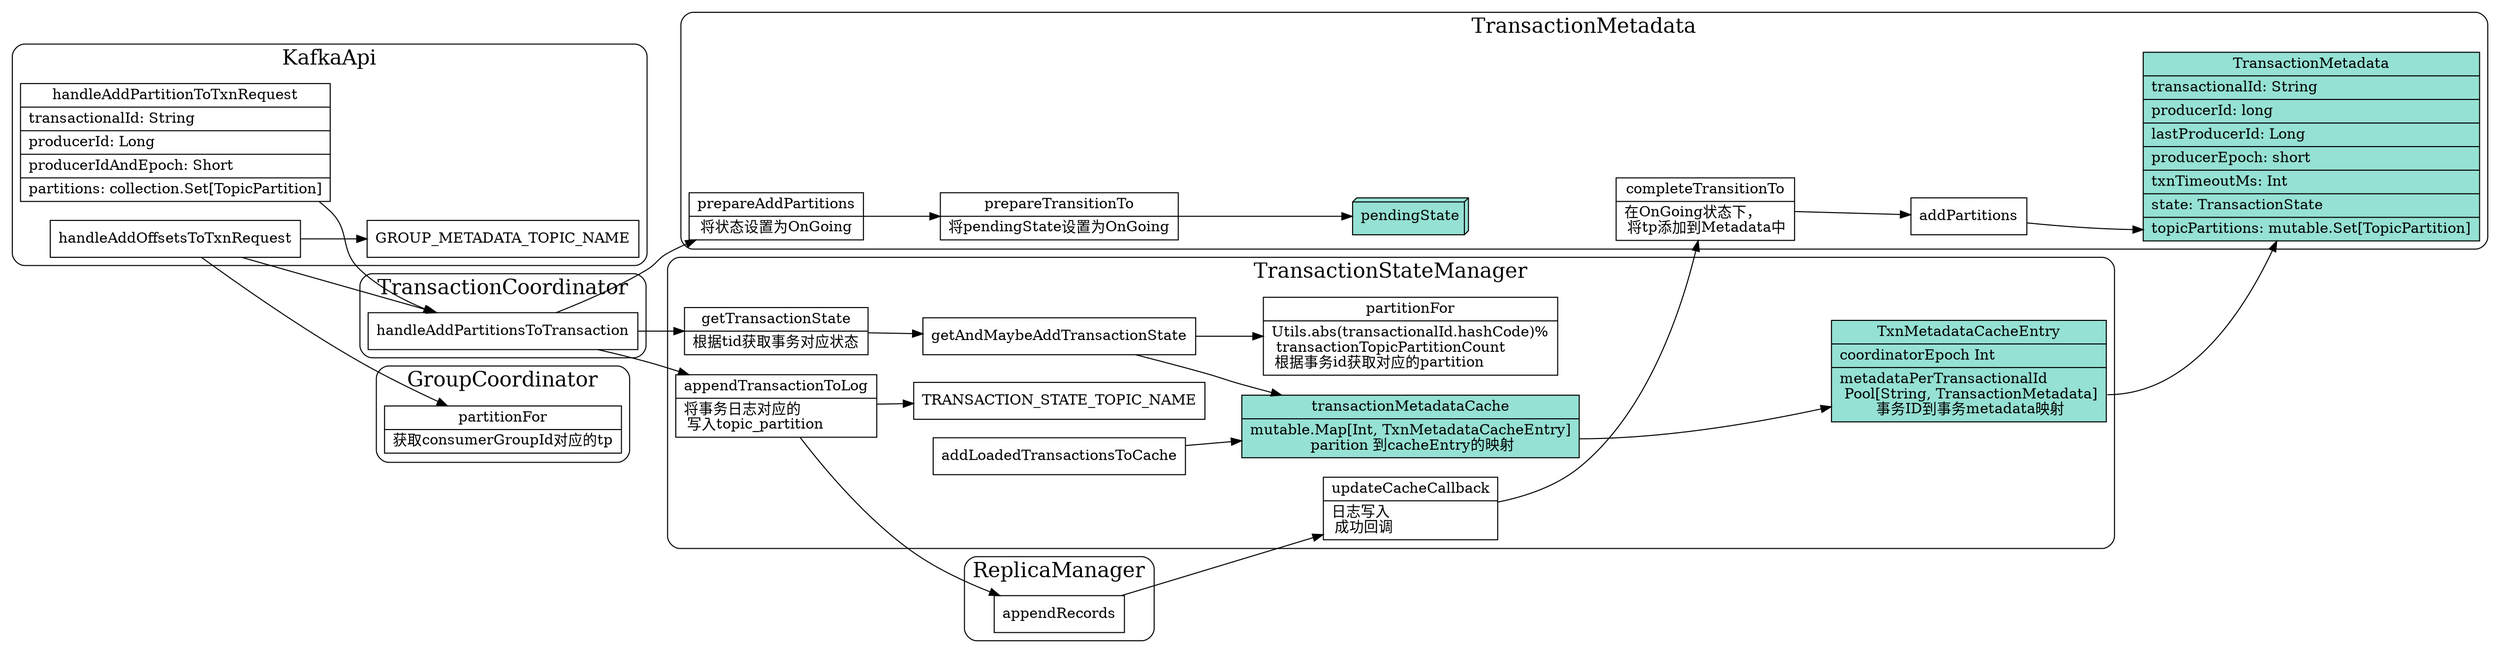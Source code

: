 digraph txnAddPartition {
  node[shape=box;];
  newrank=true;
  rankdir=LR;

  subgraph cluster_ReplicaManager {
    graph[label="ReplicaManager";fontsize=20;style=rounded];
    appendRecords;
  };

  subgraph cluster_TransactionMetadata {
    graph[label="TransactionMetadata";fontsize=20;style=rounded];
    TransactionMetadata[
      fillcolor="#95e1d3";
      style=filled;
      shape="record";
      label="{{
        TransactionMetadata|
        transactionalId: String \l|
        producerId: long \l|
        lastProducerId: Long \l|
        producerEpoch: short \l|
        txnTimeoutMs: Int \l|
        state: TransactionState \l|
        <tp> topicPartitions: mutable.Set[TopicPartition]\l
      }}";
    ];
    prepareAddPartitions[
      shape="record";
      label="{{
        prepareAddPartitions|
        将状态设置为OnGoing
      }}";
    ];
    prepareTransitionTo[
      shape="record";
      label="{{
        prepareTransitionTo|
        将pendingState设置为OnGoing
      }}";
    ];
    completeTransitionTo[
      shape="record";
      label="{{
        completeTransitionTo|
        在OnGoing状态下，\l 
        将tp添加到Metadata中\l
      }}";
    ];
    pendingState[
      fillcolor="#95e1d3";
      style=filled;
      shape="box3d";
      label="pendingState"
    ];
    prepareAddPartitions -> prepareTransitionTo;
    prepareTransitionTo -> pendingState;
    completeTransitionTo -> addPartitions -> TransactionMetadata:tp;
  };

  subgraph cluster_TransactionStateManager {
    graph[label="TransactionStateManager";fontsize=20;style=rounded];
    appendTransactionToLog[
      shape="record";
      label="{{
        appendTransactionToLog|
        将事务日志对应的\l 
        写入topic_partition\l
      }}";
    ];
    getTransactionState[
      shape="record";
      label="{{
        getTransactionState|
        根据tid获取事务对应状态
      }}";
    ];
    transactionMetadataCache[
      fillcolor="#95e1d3";
      style=filled;
      shape="box3d";
      label="transactionMetadataCache"
    ];
    transactionMetadataCache[
      fillcolor="#95e1d3";
      style=filled;
      shape="record";
      label="{{
        transactionMetadataCache|
        <entry>mutable.Map[Int, TxnMetadataCacheEntry]\l
        parition 到cacheEntry的映射
      }}";
    ];
    TxnMetadataCacheEntry[
      shape="record";
      fillcolor="#95e1d3";
      style=filled;
      label="{{
        TxnMetadataCacheEntry|
        coordinatorEpoch Int \l|
        <meta> metadataPerTransactionalId \l 
        Pool[String, TransactionMetadata]\l
        事务ID到事务metadata映射
      }}";
    ];
    partitionFor[
      shape="record";
      label="{{
        partitionFor|
        Utils.abs(transactionalId.hashCode)\%\l transactionTopicPartitionCount 
        \l 根据事务id获取对应的partition\l
      }}";
    ];

    updateCacheCallback[
      shape="record";
      label="{{
        updateCacheCallback|
        日志写入\l 
        成功回调\l
      }}";
    ];
    transactionMetadataCache:entry -> TxnMetadataCacheEntry;
    TxnMetadataCacheEntry:meta -> TransactionMetadata;

    getTransactionState -> getAndMaybeAddTransactionState;
    getAndMaybeAddTransactionState -> {
      transactionMetadataCache;
      partitionFor;
    }

    addLoadedTransactionsToCache -> transactionMetadataCache;
    appendTransactionToLog -> {
      TRANSACTION_STATE_TOPIC_NAME;
      appendRecords;
    };
    appendRecords -> updateCacheCallback -> completeTransitionTo;
  };


  subgraph cluster_TransactionCoordinator {
    graph[label="TransactionCoordinator";fontsize=20;style=rounded];
    handleAddPartitionsToTransaction; 
    
  };
  handleAddPartitionsToTransaction -> {
      getTransactionState;
      appendTransactionToLog;
      prepareAddPartitions;
  }
  subgraph cluster_GroupCoordinator {
    graph[label="GroupCoordinator";fontsize=20;style=rounded];
    gp_partitionFor;
    gp_partitionFor[
      shape="record";
      label="{{
        partitionFor|
        获取consumerGroupId对应的tp
      }}";
    ];
  };

  subgraph cluster_KafkaApi {
    graph[label="KafkaApi";fontsize=20;style=rounded];
    handleAddPartitionToTxnRequest[
      shape="record";
      label="{{
        handleAddPartitionToTxnRequest|
        transactionalId: String\l|
        producerId: Long\l|
        producerIdAndEpoch: Short\l|
        partitions: collection.Set[TopicPartition]\l
      }}";
    ];
    handleAddOffsetsToTxnRequest -> {
      GROUP_METADATA_TOPIC_NAME;
      gp_partitionFor
      handleAddPartitionsToTransaction;
    }
    handleAddPartitionToTxnRequest -> {
      handleAddPartitionsToTransaction;
    }
  };
}
